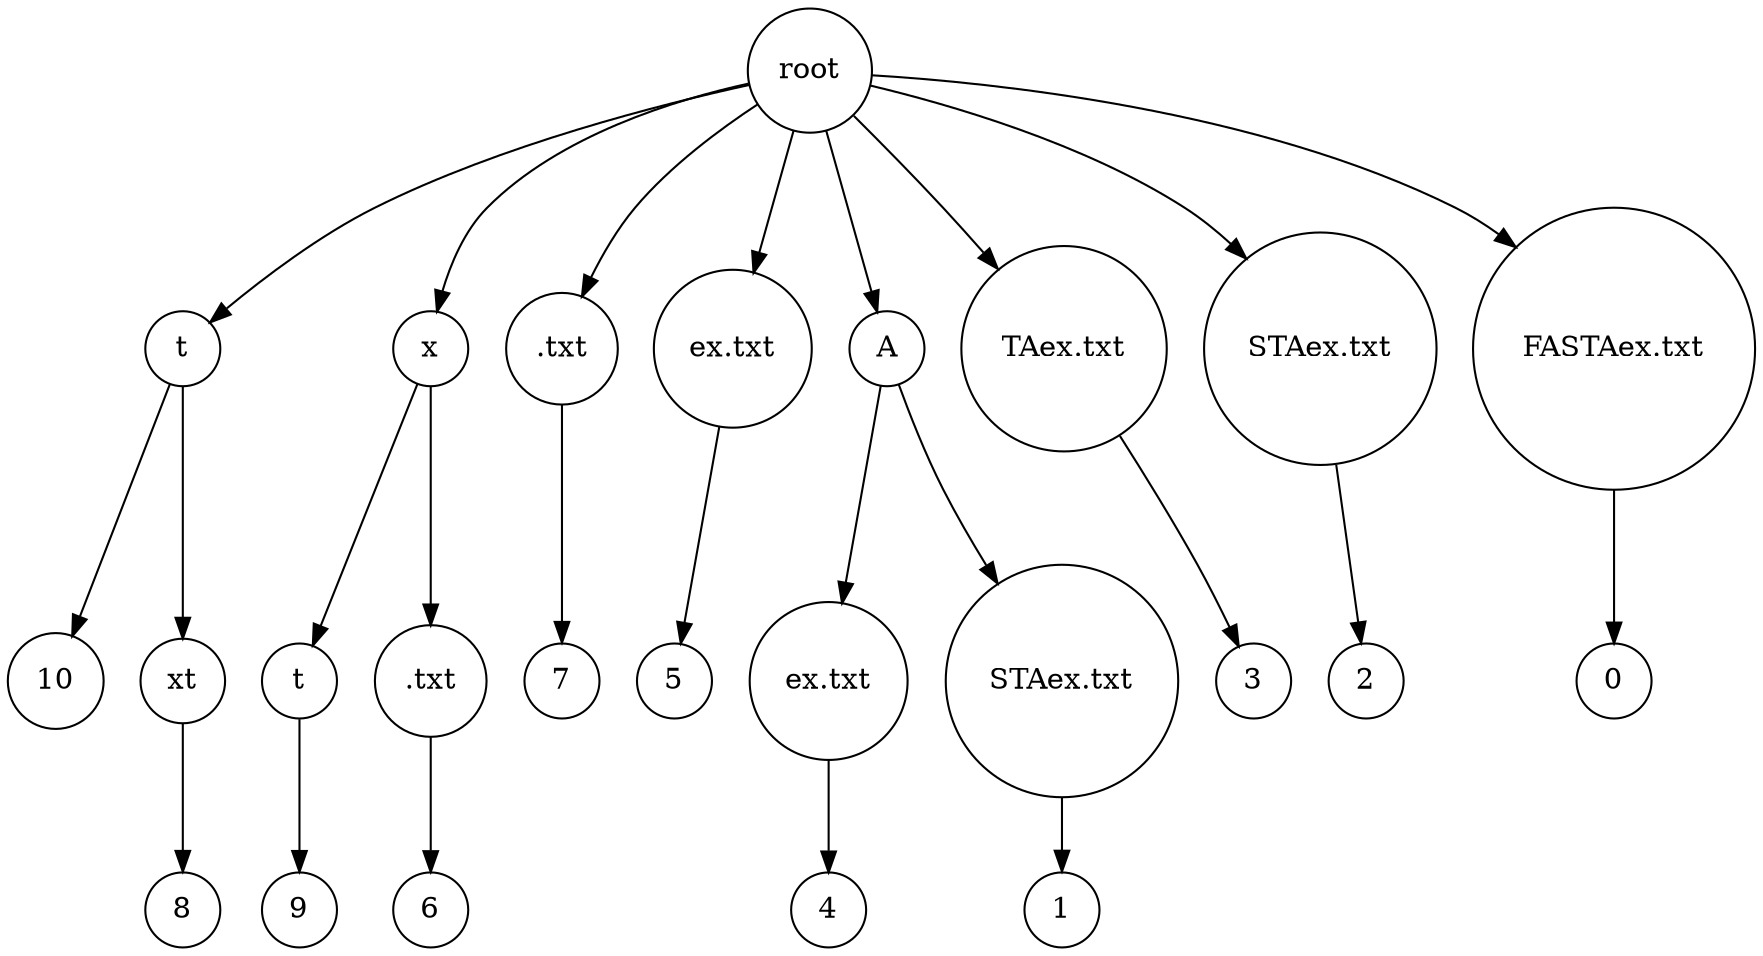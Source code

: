 digraph suffix {
	node [shape = circle];
	39195 [label= "root"];
	39196 [label= "t"];
	39195 -> 39196;
	39196 [label= "t"];
	39197 [label= "10"];
	39196 -> 39197;
	39198 [label= "xt"];
	39196 -> 39198;
	39198 [label= "xt"];
	39199 [label= "8"];
	39198 -> 39199;
	39200 [label= "x"];
	39195 -> 39200;
	39200 [label= "x"];
	39201 [label= "t"];
	39200 -> 39201;
	39201 [label= "t"];
	39202 [label= "9"];
	39201 -> 39202;
	39203 [label= ".txt"];
	39200 -> 39203;
	39203 [label= ".txt"];
	39204 [label= "6"];
	39203 -> 39204;
	39205 [label= ".txt"];
	39195 -> 39205;
	39205 [label= ".txt"];
	39206 [label= "7"];
	39205 -> 39206;
	39207 [label= "ex.txt"];
	39195 -> 39207;
	39207 [label= "ex.txt"];
	39208 [label= "5"];
	39207 -> 39208;
	39209 [label= "A"];
	39195 -> 39209;
	39209 [label= "A"];
	39210 [label= "ex.txt"];
	39209 -> 39210;
	39210 [label= "ex.txt"];
	39211 [label= "4"];
	39210 -> 39211;
	39212 [label= "STAex.txt"];
	39209 -> 39212;
	39212 [label= "STAex.txt"];
	39213 [label= "1"];
	39212 -> 39213;
	39214 [label= "TAex.txt"];
	39195 -> 39214;
	39214 [label= "TAex.txt"];
	39215 [label= "3"];
	39214 -> 39215;
	39216 [label= "STAex.txt"];
	39195 -> 39216;
	39216 [label= "STAex.txt"];
	39217 [label= "2"];
	39216 -> 39217;
	39218 [label= "FASTAex.txt"];
	39195 -> 39218;
	39218 [label= "FASTAex.txt"];
	39219 [label= "0"];
	39218 -> 39219;
}
